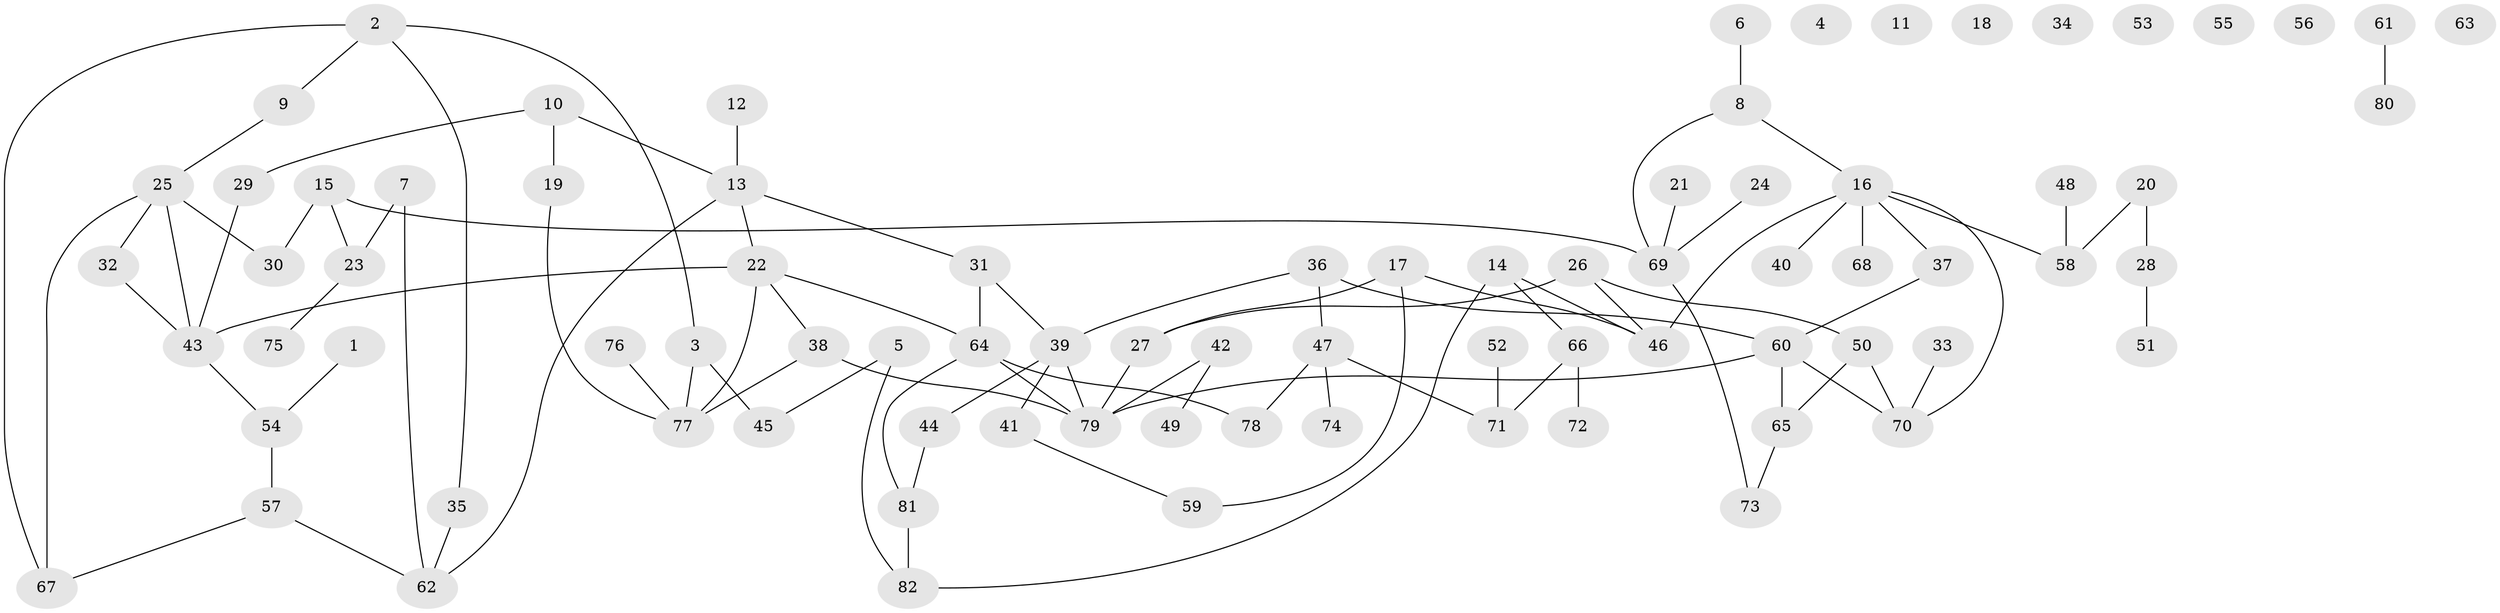 // coarse degree distribution, {5: 0.25, 2: 0.2916666666666667, 1: 0.08333333333333333, 4: 0.16666666666666666, 3: 0.16666666666666666, 6: 0.041666666666666664}
// Generated by graph-tools (version 1.1) at 2025/35/03/04/25 23:35:45]
// undirected, 82 vertices, 99 edges
graph export_dot {
  node [color=gray90,style=filled];
  1;
  2;
  3;
  4;
  5;
  6;
  7;
  8;
  9;
  10;
  11;
  12;
  13;
  14;
  15;
  16;
  17;
  18;
  19;
  20;
  21;
  22;
  23;
  24;
  25;
  26;
  27;
  28;
  29;
  30;
  31;
  32;
  33;
  34;
  35;
  36;
  37;
  38;
  39;
  40;
  41;
  42;
  43;
  44;
  45;
  46;
  47;
  48;
  49;
  50;
  51;
  52;
  53;
  54;
  55;
  56;
  57;
  58;
  59;
  60;
  61;
  62;
  63;
  64;
  65;
  66;
  67;
  68;
  69;
  70;
  71;
  72;
  73;
  74;
  75;
  76;
  77;
  78;
  79;
  80;
  81;
  82;
  1 -- 54;
  2 -- 3;
  2 -- 9;
  2 -- 35;
  2 -- 67;
  3 -- 45;
  3 -- 77;
  5 -- 45;
  5 -- 82;
  6 -- 8;
  7 -- 23;
  7 -- 62;
  8 -- 16;
  8 -- 69;
  9 -- 25;
  10 -- 13;
  10 -- 19;
  10 -- 29;
  12 -- 13;
  13 -- 22;
  13 -- 31;
  13 -- 62;
  14 -- 46;
  14 -- 66;
  14 -- 82;
  15 -- 23;
  15 -- 30;
  15 -- 69;
  16 -- 37;
  16 -- 40;
  16 -- 46;
  16 -- 58;
  16 -- 68;
  16 -- 70;
  17 -- 27;
  17 -- 46;
  17 -- 59;
  19 -- 77;
  20 -- 28;
  20 -- 58;
  21 -- 69;
  22 -- 38;
  22 -- 43;
  22 -- 64;
  22 -- 77;
  23 -- 75;
  24 -- 69;
  25 -- 30;
  25 -- 32;
  25 -- 43;
  25 -- 67;
  26 -- 27;
  26 -- 46;
  26 -- 50;
  27 -- 79;
  28 -- 51;
  29 -- 43;
  31 -- 39;
  31 -- 64;
  32 -- 43;
  33 -- 70;
  35 -- 62;
  36 -- 39;
  36 -- 47;
  36 -- 60;
  37 -- 60;
  38 -- 77;
  38 -- 79;
  39 -- 41;
  39 -- 44;
  39 -- 79;
  41 -- 59;
  42 -- 49;
  42 -- 79;
  43 -- 54;
  44 -- 81;
  47 -- 71;
  47 -- 74;
  47 -- 78;
  48 -- 58;
  50 -- 65;
  50 -- 70;
  52 -- 71;
  54 -- 57;
  57 -- 62;
  57 -- 67;
  60 -- 65;
  60 -- 70;
  60 -- 79;
  61 -- 80;
  64 -- 78;
  64 -- 79;
  64 -- 81;
  65 -- 73;
  66 -- 71;
  66 -- 72;
  69 -- 73;
  76 -- 77;
  81 -- 82;
}
